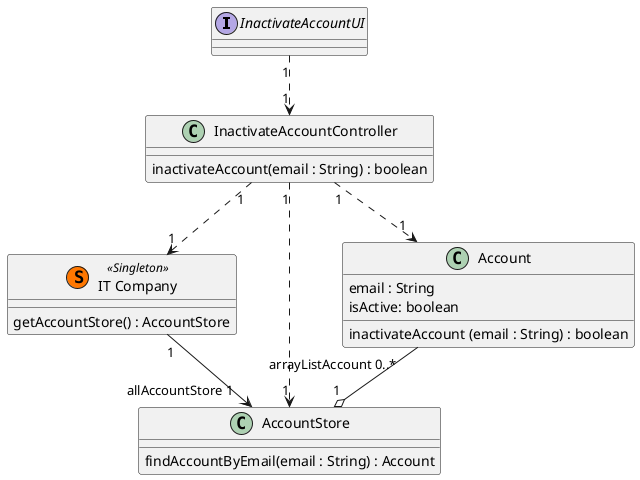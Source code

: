 @startuml
'https://plantuml.com/class-diagram

interface "InactivateAccountUI" as UI
class "InactivateAccountController" as Controller {
inactivateAccount(email : String) : boolean
}

class "IT Company" as IT << (S,#FF7700) Singleton >>{
getAccountStore() : AccountStore
}

class "AccountStore" as Store {

findAccountByEmail(email : String) : Account
}
class "Account" as Account {
email : String
isActive: boolean
inactivateAccount (email : String) : boolean
}


UI "1"-[dashed]->"1" Controller
Controller "1"-[dashed]->"1" IT
Controller "1"-[dashed]->"1" Account
Controller "1"-[dashed]->"1" Store
IT "1"-->"allAccountStore 1" Store
Account "arrayListAccount 0..* "--o "1 " Store

@enduml